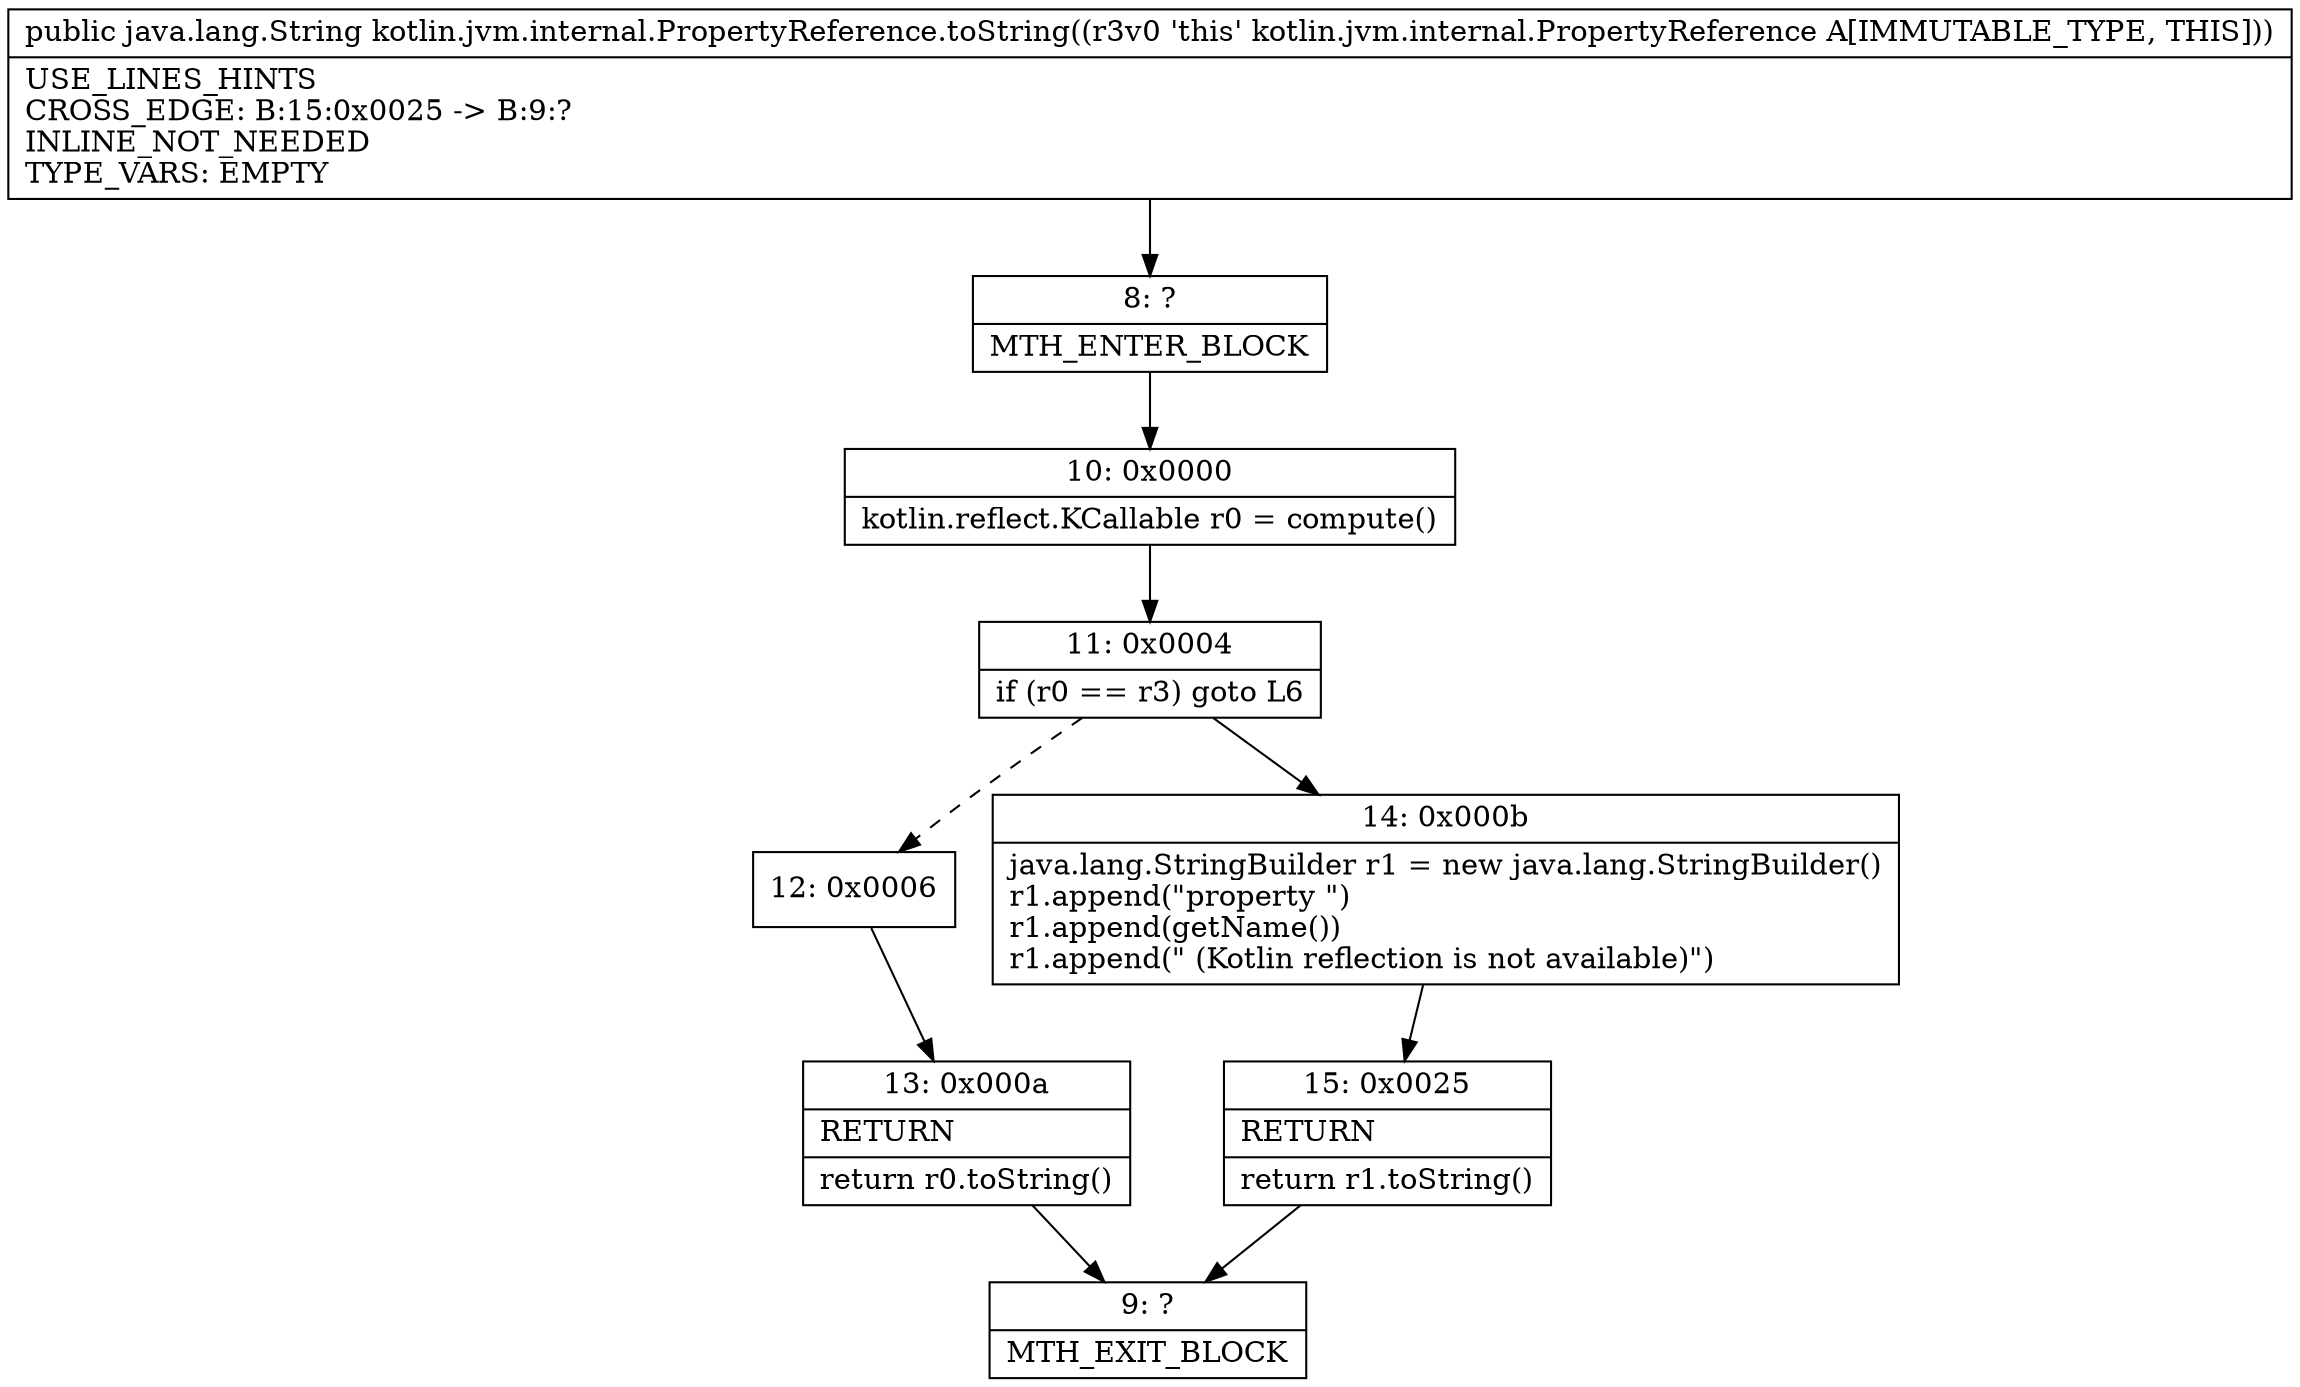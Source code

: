 digraph "CFG forkotlin.jvm.internal.PropertyReference.toString()Ljava\/lang\/String;" {
Node_8 [shape=record,label="{8\:\ ?|MTH_ENTER_BLOCK\l}"];
Node_10 [shape=record,label="{10\:\ 0x0000|kotlin.reflect.KCallable r0 = compute()\l}"];
Node_11 [shape=record,label="{11\:\ 0x0004|if (r0 == r3) goto L6\l}"];
Node_12 [shape=record,label="{12\:\ 0x0006}"];
Node_13 [shape=record,label="{13\:\ 0x000a|RETURN\l|return r0.toString()\l}"];
Node_9 [shape=record,label="{9\:\ ?|MTH_EXIT_BLOCK\l}"];
Node_14 [shape=record,label="{14\:\ 0x000b|java.lang.StringBuilder r1 = new java.lang.StringBuilder()\lr1.append(\"property \")\lr1.append(getName())\lr1.append(\" (Kotlin reflection is not available)\")\l}"];
Node_15 [shape=record,label="{15\:\ 0x0025|RETURN\l|return r1.toString()\l}"];
MethodNode[shape=record,label="{public java.lang.String kotlin.jvm.internal.PropertyReference.toString((r3v0 'this' kotlin.jvm.internal.PropertyReference A[IMMUTABLE_TYPE, THIS]))  | USE_LINES_HINTS\lCROSS_EDGE: B:15:0x0025 \-\> B:9:?\lINLINE_NOT_NEEDED\lTYPE_VARS: EMPTY\l}"];
MethodNode -> Node_8;Node_8 -> Node_10;
Node_10 -> Node_11;
Node_11 -> Node_12[style=dashed];
Node_11 -> Node_14;
Node_12 -> Node_13;
Node_13 -> Node_9;
Node_14 -> Node_15;
Node_15 -> Node_9;
}

